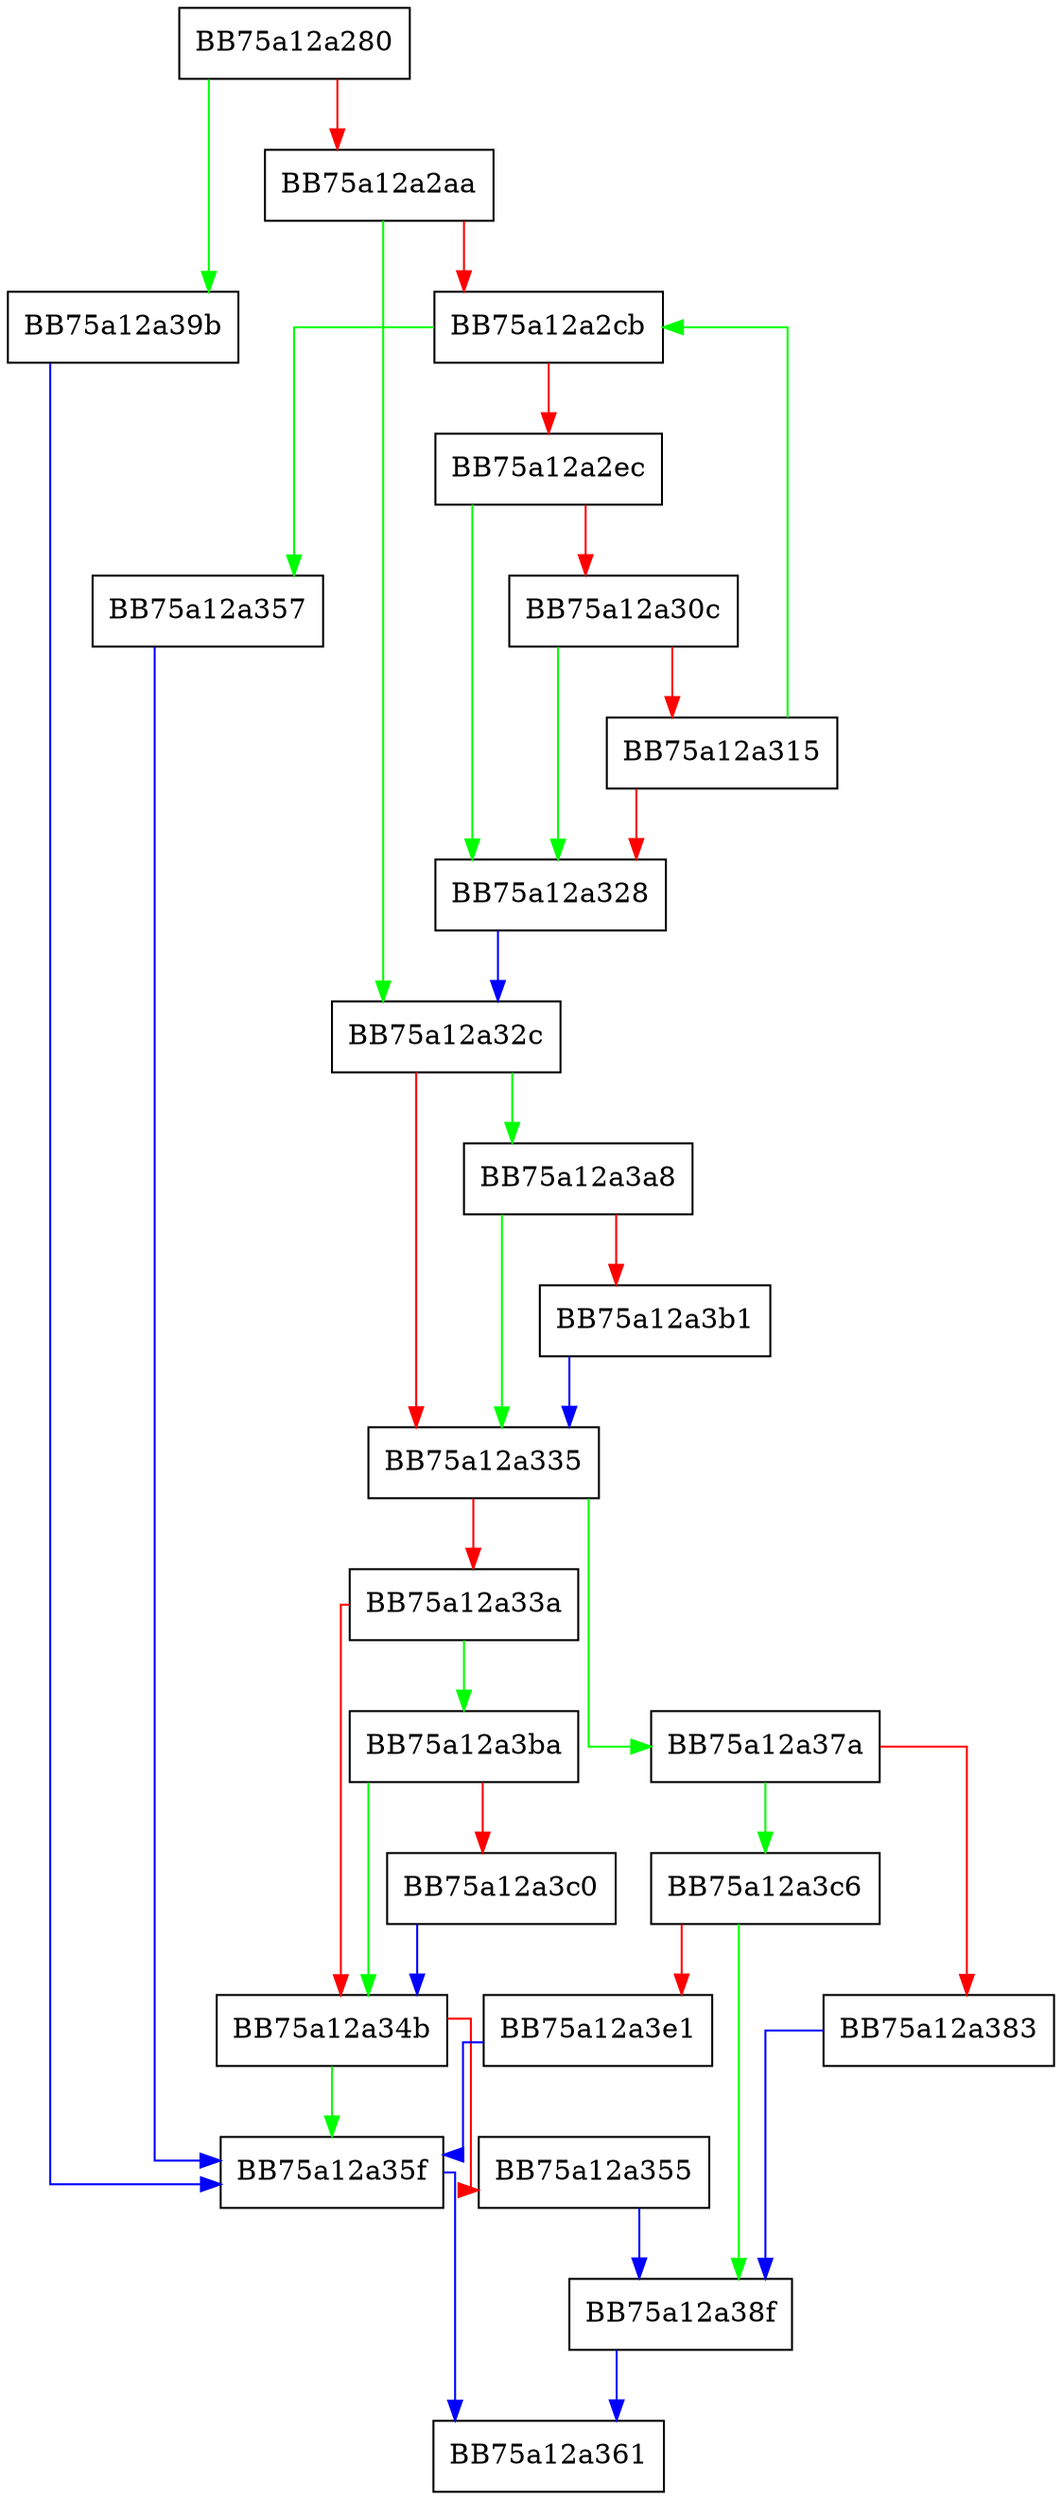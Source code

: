 digraph unwind_long_set_repeat {
  node [shape="box"];
  graph [splines=ortho];
  BB75a12a280 -> BB75a12a39b [color="green"];
  BB75a12a280 -> BB75a12a2aa [color="red"];
  BB75a12a2aa -> BB75a12a32c [color="green"];
  BB75a12a2aa -> BB75a12a2cb [color="red"];
  BB75a12a2cb -> BB75a12a357 [color="green"];
  BB75a12a2cb -> BB75a12a2ec [color="red"];
  BB75a12a2ec -> BB75a12a328 [color="green"];
  BB75a12a2ec -> BB75a12a30c [color="red"];
  BB75a12a30c -> BB75a12a328 [color="green"];
  BB75a12a30c -> BB75a12a315 [color="red"];
  BB75a12a315 -> BB75a12a2cb [color="green"];
  BB75a12a315 -> BB75a12a328 [color="red"];
  BB75a12a328 -> BB75a12a32c [color="blue"];
  BB75a12a32c -> BB75a12a3a8 [color="green"];
  BB75a12a32c -> BB75a12a335 [color="red"];
  BB75a12a335 -> BB75a12a37a [color="green"];
  BB75a12a335 -> BB75a12a33a [color="red"];
  BB75a12a33a -> BB75a12a3ba [color="green"];
  BB75a12a33a -> BB75a12a34b [color="red"];
  BB75a12a34b -> BB75a12a35f [color="green"];
  BB75a12a34b -> BB75a12a355 [color="red"];
  BB75a12a355 -> BB75a12a38f [color="blue"];
  BB75a12a357 -> BB75a12a35f [color="blue"];
  BB75a12a35f -> BB75a12a361 [color="blue"];
  BB75a12a37a -> BB75a12a3c6 [color="green"];
  BB75a12a37a -> BB75a12a383 [color="red"];
  BB75a12a383 -> BB75a12a38f [color="blue"];
  BB75a12a38f -> BB75a12a361 [color="blue"];
  BB75a12a39b -> BB75a12a35f [color="blue"];
  BB75a12a3a8 -> BB75a12a335 [color="green"];
  BB75a12a3a8 -> BB75a12a3b1 [color="red"];
  BB75a12a3b1 -> BB75a12a335 [color="blue"];
  BB75a12a3ba -> BB75a12a34b [color="green"];
  BB75a12a3ba -> BB75a12a3c0 [color="red"];
  BB75a12a3c0 -> BB75a12a34b [color="blue"];
  BB75a12a3c6 -> BB75a12a38f [color="green"];
  BB75a12a3c6 -> BB75a12a3e1 [color="red"];
  BB75a12a3e1 -> BB75a12a35f [color="blue"];
}